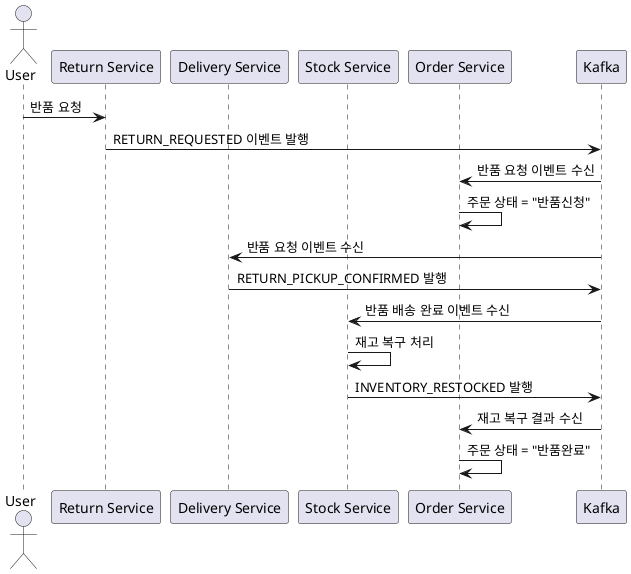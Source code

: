 @startuml
actor User
participant "Return Service" as Return
participant "Delivery Service" as Delivery
participant "Stock Service" as Stock
participant "Order Service" as Order

User -> Return: 반품 요청
Return -> Kafka: RETURN_REQUESTED 이벤트 발행
Kafka -> Order: 반품 요청 이벤트 수신
Order -> Order: 주문 상태 = "반품신청"

Kafka -> Delivery: 반품 요청 이벤트 수신
Delivery -> Kafka: RETURN_PICKUP_CONFIRMED 발행
Kafka -> Stock: 반품 배송 완료 이벤트 수신

Stock -> Stock: 재고 복구 처리
Stock -> Kafka: INVENTORY_RESTOCKED 발행

Kafka -> Order: 재고 복구 결과 수신
Order -> Order: 주문 상태 = "반품완료"
@enduml
